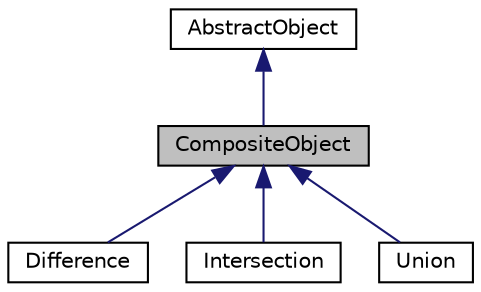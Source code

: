 digraph "CompositeObject"
{
  edge [fontname="Helvetica",fontsize="10",labelfontname="Helvetica",labelfontsize="10"];
  node [fontname="Helvetica",fontsize="10",shape=record];
  Node1 [label="CompositeObject",height=0.2,width=0.4,color="black", fillcolor="grey75", style="filled" fontcolor="black"];
  Node2 -> Node1 [dir="back",color="midnightblue",fontsize="10",style="solid",fontname="Helvetica"];
  Node2 [label="AbstractObject",height=0.2,width=0.4,color="black", fillcolor="white", style="filled",URL="$classAbstractObject.html",tooltip="Abstract object interface."];
  Node1 -> Node3 [dir="back",color="midnightblue",fontsize="10",style="solid",fontname="Helvetica"];
  Node3 [label="Difference",height=0.2,width=0.4,color="black", fillcolor="white", style="filled",URL="$classDifference.html",tooltip="Difference object."];
  Node1 -> Node4 [dir="back",color="midnightblue",fontsize="10",style="solid",fontname="Helvetica"];
  Node4 [label="Intersection",height=0.2,width=0.4,color="black", fillcolor="white", style="filled",URL="$classIntersection.html",tooltip="Intersection object."];
  Node1 -> Node5 [dir="back",color="midnightblue",fontsize="10",style="solid",fontname="Helvetica"];
  Node5 [label="Union",height=0.2,width=0.4,color="black", fillcolor="white", style="filled",URL="$classUnion.html",tooltip="Union object."];
}
